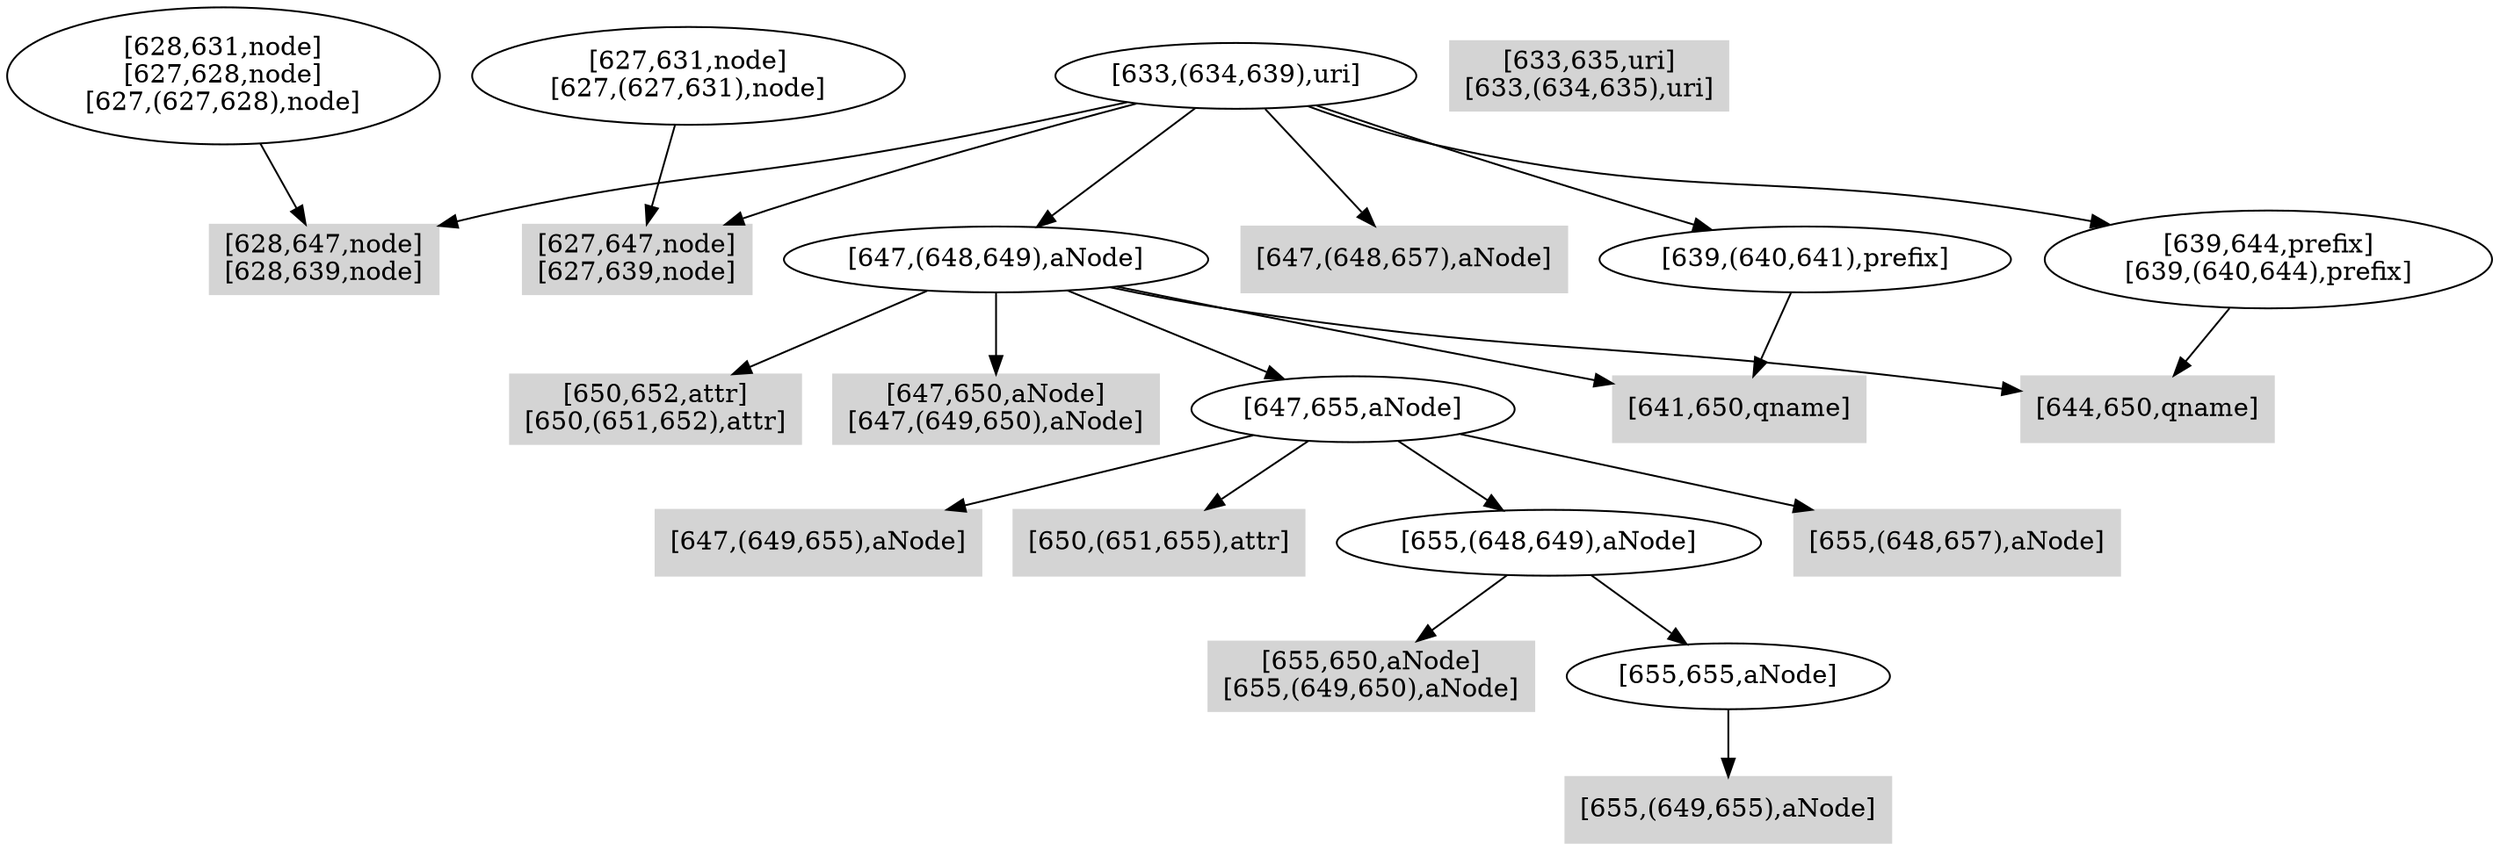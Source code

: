 digraph { 
316 [shape=box,style=filled,color=".0 .0 .83",label="[628,647,node]\n[628,639,node]"];
317 [label="[628,631,node]\n[627,628,node]\n[627,(627,628),node]"];
318 [shape=box,style=filled,color=".0 .0 .83",label="[627,647,node]\n[627,639,node]"];
319 [label="[627,631,node]\n[627,(627,631),node]"];
320 [shape=box,style=filled,color=".0 .0 .83",label="[633,635,uri]\n[633,(634,635),uri]"];
321 [shape=box,style=filled,color=".0 .0 .83",label="[641,650,qname]"];
322 [label="[639,(640,641),prefix]"];
323 [shape=box,style=filled,color=".0 .0 .83",label="[644,650,qname]"];
324 [label="[639,644,prefix]\n[639,(640,644),prefix]"];
325 [shape=box,style=filled,color=".0 .0 .83",label="[647,650,aNode]\n[647,(649,650),aNode]"];
326 [shape=box,style=filled,color=".0 .0 .83",label="[647,(649,655),aNode]"];
327 [shape=box,style=filled,color=".0 .0 .83",label="[650,(651,655),attr]"];
328 [shape=box,style=filled,color=".0 .0 .83",label="[655,650,aNode]\n[655,(649,650),aNode]"];
329 [shape=box,style=filled,color=".0 .0 .83",label="[655,(649,655),aNode]"];
330 [label="[655,655,aNode]"];
331 [label="[655,(648,649),aNode]"];
332 [shape=box,style=filled,color=".0 .0 .83",label="[655,(648,657),aNode]"];
333 [label="[647,655,aNode]"];
334 [shape=box,style=filled,color=".0 .0 .83",label="[650,652,attr]\n[650,(651,652),attr]"];
335 [label="[647,(648,649),aNode]"];
336 [shape=box,style=filled,color=".0 .0 .83",label="[647,(648,657),aNode]"];
337 [label="[633,(634,639),uri]"];
317 -> 316;
319 -> 318;
322 -> 321;
324 -> 323;
330 -> 329;
331 -> 328;
331 -> 330;
333 -> 326;
333 -> 327;
333 -> 331;
333 -> 332;
335 -> 321;
335 -> 323;
335 -> 325;
335 -> 333;
335 -> 334;
337 -> 316;
337 -> 318;
337 -> 322;
337 -> 324;
337 -> 335;
337 -> 336;
}